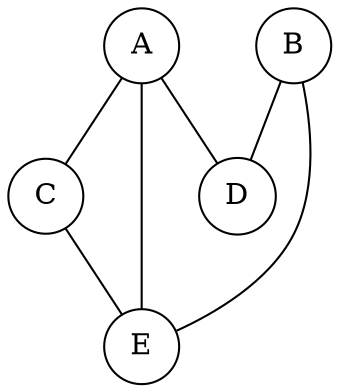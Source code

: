 Graph G041 {
  A [shape=circle];
  B [shape=circle];
  C [shape=circle];
  D [shape=circle];
  E [shape=circle];
  A -- C;
  A -- D;
  A -- E;
  B -- D;
  B -- E;
  C -- E;
}
